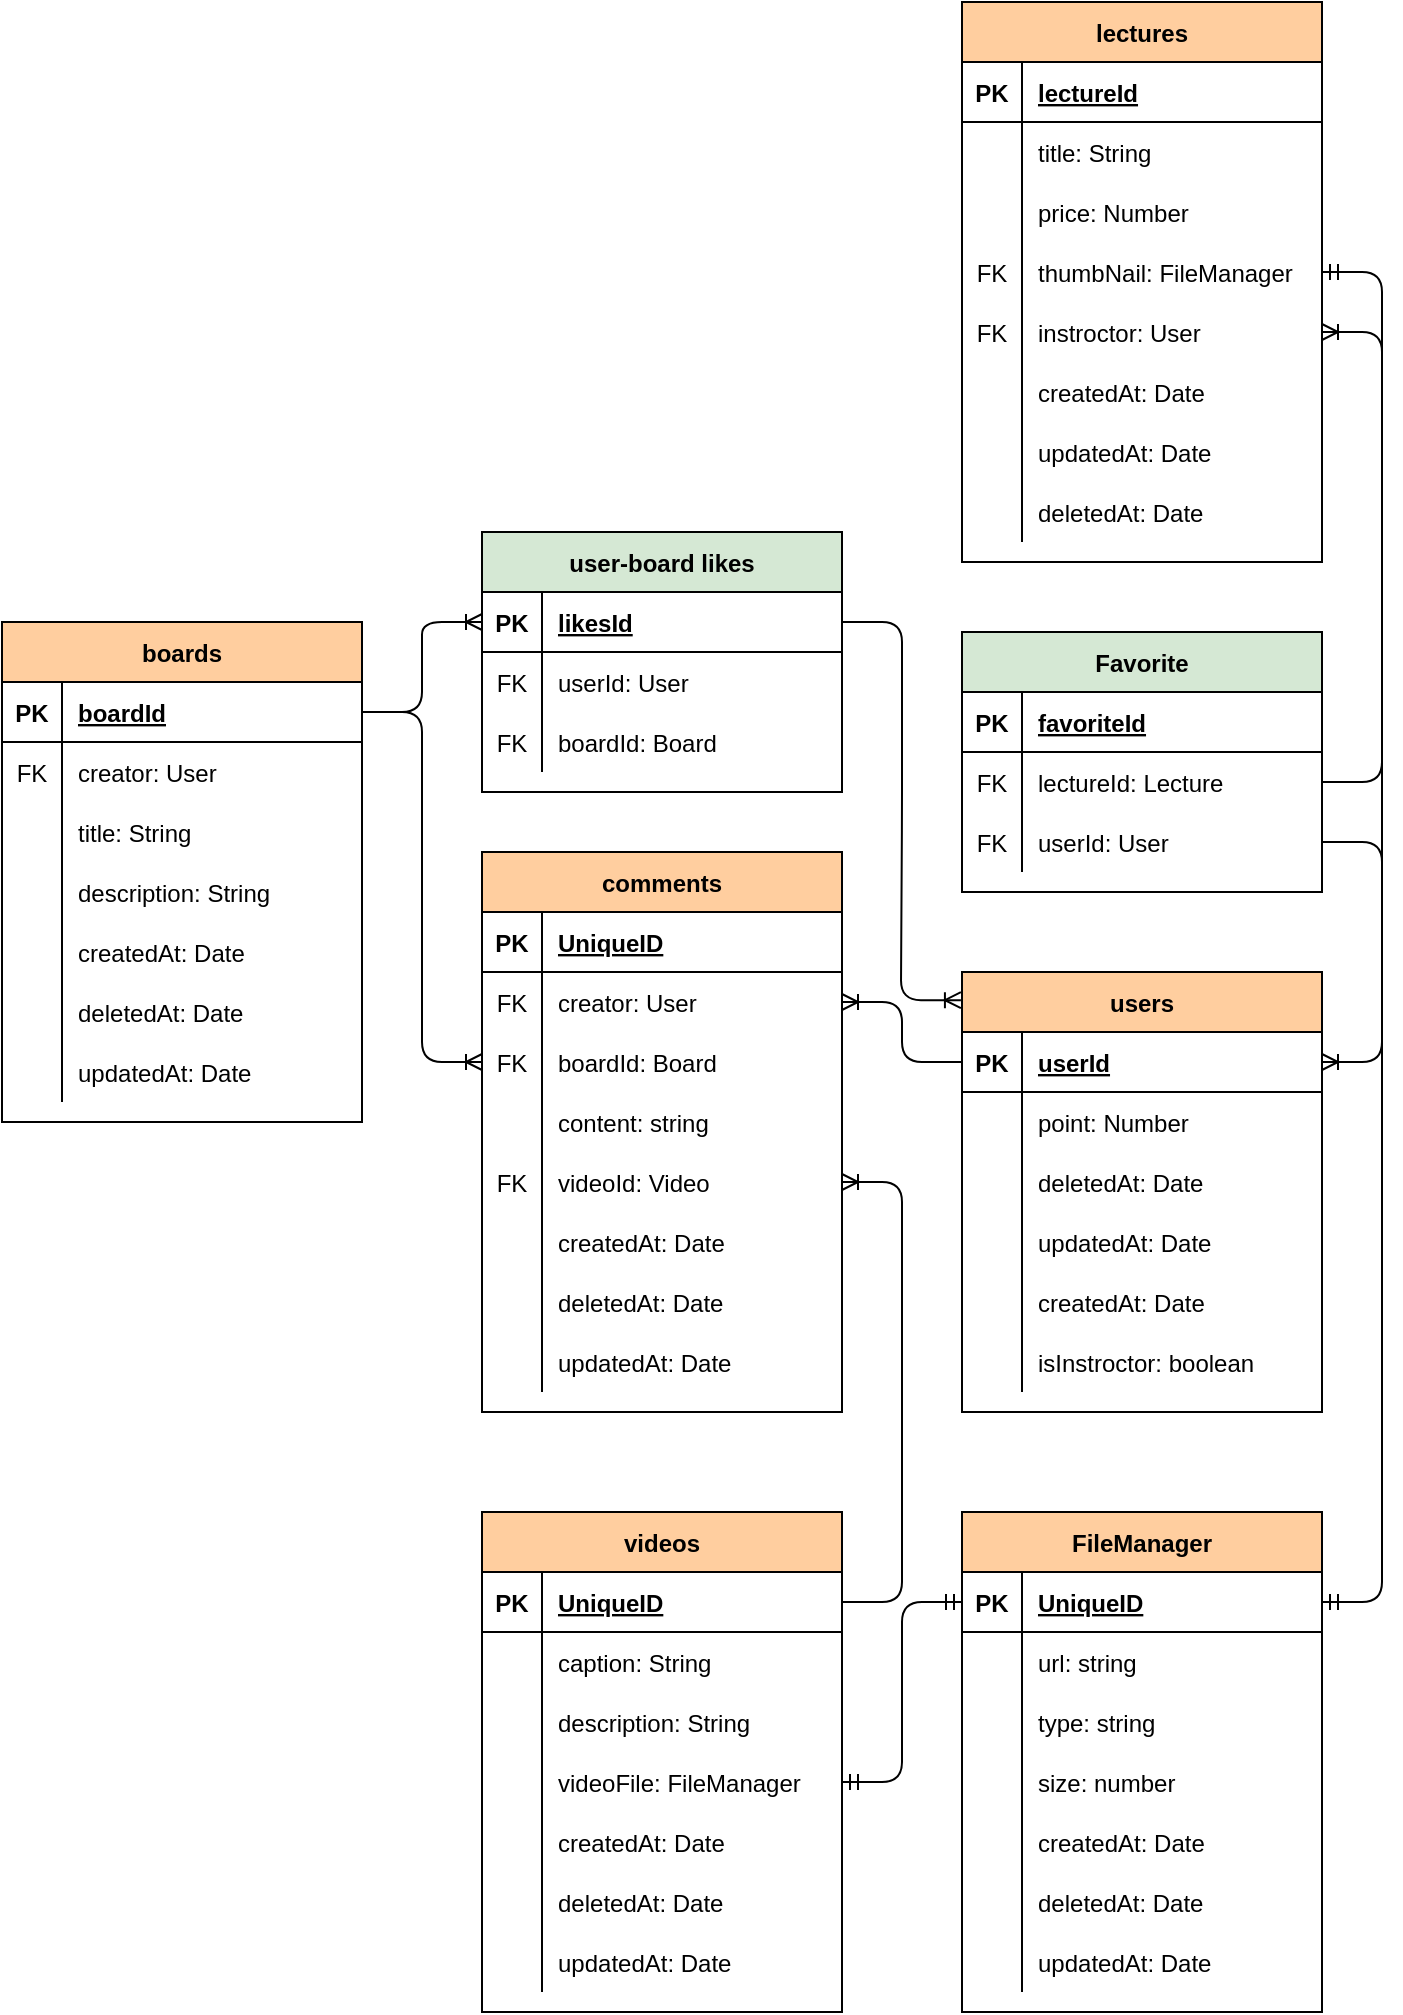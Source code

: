<mxfile version="14.5.1" type="github"><diagram id="Qf9VdV-HAbgw8ntxWkWg" name="Page-1"><mxGraphModel dx="2212" dy="738" grid="1" gridSize="10" guides="1" tooltips="1" connect="1" arrows="1" fold="1" page="1" pageScale="1" pageWidth="827" pageHeight="1169" math="0" shadow="0"><root><mxCell id="0"/><mxCell id="1" parent="0"/><mxCell id="PrFFVnFnyUEzLWiecJie-1" value="lectures" style="shape=table;startSize=30;container=1;collapsible=1;childLayout=tableLayout;fixedRows=1;rowLines=0;fontStyle=1;align=center;resizeLast=1;fillColor=#FFCE9F;" vertex="1" parent="1"><mxGeometry x="420" y="585" width="180" height="280" as="geometry"/></mxCell><mxCell id="PrFFVnFnyUEzLWiecJie-2" value="" style="shape=partialRectangle;collapsible=0;dropTarget=0;pointerEvents=0;fillColor=none;top=0;left=0;bottom=1;right=0;points=[[0,0.5],[1,0.5]];portConstraint=eastwest;" vertex="1" parent="PrFFVnFnyUEzLWiecJie-1"><mxGeometry y="30" width="180" height="30" as="geometry"/></mxCell><mxCell id="PrFFVnFnyUEzLWiecJie-3" value="PK" style="shape=partialRectangle;connectable=0;fillColor=none;top=0;left=0;bottom=0;right=0;fontStyle=1;overflow=hidden;" vertex="1" parent="PrFFVnFnyUEzLWiecJie-2"><mxGeometry width="30" height="30" as="geometry"/></mxCell><mxCell id="PrFFVnFnyUEzLWiecJie-4" value="lectureId" style="shape=partialRectangle;connectable=0;fillColor=none;top=0;left=0;bottom=0;right=0;align=left;spacingLeft=6;fontStyle=5;overflow=hidden;" vertex="1" parent="PrFFVnFnyUEzLWiecJie-2"><mxGeometry x="30" width="150" height="30" as="geometry"/></mxCell><mxCell id="PrFFVnFnyUEzLWiecJie-5" value="" style="shape=partialRectangle;collapsible=0;dropTarget=0;pointerEvents=0;fillColor=none;top=0;left=0;bottom=0;right=0;points=[[0,0.5],[1,0.5]];portConstraint=eastwest;" vertex="1" parent="PrFFVnFnyUEzLWiecJie-1"><mxGeometry y="60" width="180" height="30" as="geometry"/></mxCell><mxCell id="PrFFVnFnyUEzLWiecJie-6" value="" style="shape=partialRectangle;connectable=0;fillColor=none;top=0;left=0;bottom=0;right=0;editable=1;overflow=hidden;" vertex="1" parent="PrFFVnFnyUEzLWiecJie-5"><mxGeometry width="30" height="30" as="geometry"/></mxCell><mxCell id="PrFFVnFnyUEzLWiecJie-7" value="title: String" style="shape=partialRectangle;connectable=0;fillColor=none;top=0;left=0;bottom=0;right=0;align=left;spacingLeft=6;overflow=hidden;" vertex="1" parent="PrFFVnFnyUEzLWiecJie-5"><mxGeometry x="30" width="150" height="30" as="geometry"/></mxCell><mxCell id="PrFFVnFnyUEzLWiecJie-8" value="" style="shape=partialRectangle;collapsible=0;dropTarget=0;pointerEvents=0;fillColor=none;top=0;left=0;bottom=0;right=0;points=[[0,0.5],[1,0.5]];portConstraint=eastwest;" vertex="1" parent="PrFFVnFnyUEzLWiecJie-1"><mxGeometry y="90" width="180" height="30" as="geometry"/></mxCell><mxCell id="PrFFVnFnyUEzLWiecJie-9" value="" style="shape=partialRectangle;connectable=0;fillColor=none;top=0;left=0;bottom=0;right=0;editable=1;overflow=hidden;" vertex="1" parent="PrFFVnFnyUEzLWiecJie-8"><mxGeometry width="30" height="30" as="geometry"/></mxCell><mxCell id="PrFFVnFnyUEzLWiecJie-10" value="price: Number" style="shape=partialRectangle;connectable=0;fillColor=none;top=0;left=0;bottom=0;right=0;align=left;spacingLeft=6;overflow=hidden;" vertex="1" parent="PrFFVnFnyUEzLWiecJie-8"><mxGeometry x="30" width="150" height="30" as="geometry"/></mxCell><mxCell id="PrFFVnFnyUEzLWiecJie-168" value="" style="shape=partialRectangle;collapsible=0;dropTarget=0;pointerEvents=0;fillColor=none;top=0;left=0;bottom=0;right=0;points=[[0,0.5],[1,0.5]];portConstraint=eastwest;" vertex="1" parent="PrFFVnFnyUEzLWiecJie-1"><mxGeometry y="120" width="180" height="30" as="geometry"/></mxCell><mxCell id="PrFFVnFnyUEzLWiecJie-169" value="FK" style="shape=partialRectangle;connectable=0;fillColor=none;top=0;left=0;bottom=0;right=0;editable=1;overflow=hidden;" vertex="1" parent="PrFFVnFnyUEzLWiecJie-168"><mxGeometry width="30" height="30" as="geometry"/></mxCell><mxCell id="PrFFVnFnyUEzLWiecJie-170" value="thumbNail: FileManager" style="shape=partialRectangle;connectable=0;fillColor=none;top=0;left=0;bottom=0;right=0;align=left;spacingLeft=6;overflow=hidden;" vertex="1" parent="PrFFVnFnyUEzLWiecJie-168"><mxGeometry x="30" width="150" height="30" as="geometry"/></mxCell><mxCell id="PrFFVnFnyUEzLWiecJie-11" value="" style="shape=partialRectangle;collapsible=0;dropTarget=0;pointerEvents=0;fillColor=none;top=0;left=0;bottom=0;right=0;points=[[0,0.5],[1,0.5]];portConstraint=eastwest;" vertex="1" parent="PrFFVnFnyUEzLWiecJie-1"><mxGeometry y="150" width="180" height="30" as="geometry"/></mxCell><mxCell id="PrFFVnFnyUEzLWiecJie-12" value="FK" style="shape=partialRectangle;connectable=0;fillColor=none;top=0;left=0;bottom=0;right=0;editable=1;overflow=hidden;" vertex="1" parent="PrFFVnFnyUEzLWiecJie-11"><mxGeometry width="30" height="30" as="geometry"/></mxCell><mxCell id="PrFFVnFnyUEzLWiecJie-13" value="instroctor: User" style="shape=partialRectangle;connectable=0;fillColor=none;top=0;left=0;bottom=0;right=0;align=left;spacingLeft=6;overflow=hidden;" vertex="1" parent="PrFFVnFnyUEzLWiecJie-11"><mxGeometry x="30" width="150" height="30" as="geometry"/></mxCell><mxCell id="PrFFVnFnyUEzLWiecJie-82" value="" style="shape=partialRectangle;collapsible=0;dropTarget=0;pointerEvents=0;fillColor=none;top=0;left=0;bottom=0;right=0;points=[[0,0.5],[1,0.5]];portConstraint=eastwest;" vertex="1" parent="PrFFVnFnyUEzLWiecJie-1"><mxGeometry y="180" width="180" height="30" as="geometry"/></mxCell><mxCell id="PrFFVnFnyUEzLWiecJie-83" value="" style="shape=partialRectangle;connectable=0;fillColor=none;top=0;left=0;bottom=0;right=0;editable=1;overflow=hidden;" vertex="1" parent="PrFFVnFnyUEzLWiecJie-82"><mxGeometry width="30" height="30" as="geometry"/></mxCell><mxCell id="PrFFVnFnyUEzLWiecJie-84" value="createdAt: Date" style="shape=partialRectangle;connectable=0;fillColor=none;top=0;left=0;bottom=0;right=0;align=left;spacingLeft=6;overflow=hidden;" vertex="1" parent="PrFFVnFnyUEzLWiecJie-82"><mxGeometry x="30" width="150" height="30" as="geometry"/></mxCell><mxCell id="PrFFVnFnyUEzLWiecJie-85" value="" style="shape=partialRectangle;collapsible=0;dropTarget=0;pointerEvents=0;fillColor=none;top=0;left=0;bottom=0;right=0;points=[[0,0.5],[1,0.5]];portConstraint=eastwest;" vertex="1" parent="PrFFVnFnyUEzLWiecJie-1"><mxGeometry y="210" width="180" height="30" as="geometry"/></mxCell><mxCell id="PrFFVnFnyUEzLWiecJie-86" value="" style="shape=partialRectangle;connectable=0;fillColor=none;top=0;left=0;bottom=0;right=0;editable=1;overflow=hidden;" vertex="1" parent="PrFFVnFnyUEzLWiecJie-85"><mxGeometry width="30" height="30" as="geometry"/></mxCell><mxCell id="PrFFVnFnyUEzLWiecJie-87" value="updatedAt: Date" style="shape=partialRectangle;connectable=0;fillColor=none;top=0;left=0;bottom=0;right=0;align=left;spacingLeft=6;overflow=hidden;" vertex="1" parent="PrFFVnFnyUEzLWiecJie-85"><mxGeometry x="30" width="150" height="30" as="geometry"/></mxCell><mxCell id="PrFFVnFnyUEzLWiecJie-88" value="" style="shape=partialRectangle;collapsible=0;dropTarget=0;pointerEvents=0;fillColor=none;top=0;left=0;bottom=0;right=0;points=[[0,0.5],[1,0.5]];portConstraint=eastwest;" vertex="1" parent="PrFFVnFnyUEzLWiecJie-1"><mxGeometry y="240" width="180" height="30" as="geometry"/></mxCell><mxCell id="PrFFVnFnyUEzLWiecJie-89" value="" style="shape=partialRectangle;connectable=0;fillColor=none;top=0;left=0;bottom=0;right=0;editable=1;overflow=hidden;" vertex="1" parent="PrFFVnFnyUEzLWiecJie-88"><mxGeometry width="30" height="30" as="geometry"/></mxCell><mxCell id="PrFFVnFnyUEzLWiecJie-90" value="deletedAt: Date" style="shape=partialRectangle;connectable=0;fillColor=none;top=0;left=0;bottom=0;right=0;align=left;spacingLeft=6;overflow=hidden;" vertex="1" parent="PrFFVnFnyUEzLWiecJie-88"><mxGeometry x="30" width="150" height="30" as="geometry"/></mxCell><mxCell id="PrFFVnFnyUEzLWiecJie-14" value="users" style="shape=table;startSize=30;container=1;collapsible=1;childLayout=tableLayout;fixedRows=1;rowLines=0;fontStyle=1;align=center;resizeLast=1;fillColor=#FFCE9F;" vertex="1" parent="1"><mxGeometry x="420" y="1070" width="180" height="220" as="geometry"/></mxCell><mxCell id="PrFFVnFnyUEzLWiecJie-15" value="" style="shape=partialRectangle;collapsible=0;dropTarget=0;pointerEvents=0;fillColor=none;top=0;left=0;bottom=1;right=0;points=[[0,0.5],[1,0.5]];portConstraint=eastwest;" vertex="1" parent="PrFFVnFnyUEzLWiecJie-14"><mxGeometry y="30" width="180" height="30" as="geometry"/></mxCell><mxCell id="PrFFVnFnyUEzLWiecJie-16" value="PK" style="shape=partialRectangle;connectable=0;fillColor=none;top=0;left=0;bottom=0;right=0;fontStyle=1;overflow=hidden;" vertex="1" parent="PrFFVnFnyUEzLWiecJie-15"><mxGeometry width="30" height="30" as="geometry"/></mxCell><mxCell id="PrFFVnFnyUEzLWiecJie-17" value="userId" style="shape=partialRectangle;connectable=0;fillColor=none;top=0;left=0;bottom=0;right=0;align=left;spacingLeft=6;fontStyle=5;overflow=hidden;" vertex="1" parent="PrFFVnFnyUEzLWiecJie-15"><mxGeometry x="30" width="150" height="30" as="geometry"/></mxCell><mxCell id="PrFFVnFnyUEzLWiecJie-21" value="" style="shape=partialRectangle;collapsible=0;dropTarget=0;pointerEvents=0;fillColor=none;top=0;left=0;bottom=0;right=0;points=[[0,0.5],[1,0.5]];portConstraint=eastwest;" vertex="1" parent="PrFFVnFnyUEzLWiecJie-14"><mxGeometry y="60" width="180" height="30" as="geometry"/></mxCell><mxCell id="PrFFVnFnyUEzLWiecJie-22" value="" style="shape=partialRectangle;connectable=0;fillColor=none;top=0;left=0;bottom=0;right=0;editable=1;overflow=hidden;" vertex="1" parent="PrFFVnFnyUEzLWiecJie-21"><mxGeometry width="30" height="30" as="geometry"/></mxCell><mxCell id="PrFFVnFnyUEzLWiecJie-23" value="point: Number" style="shape=partialRectangle;connectable=0;fillColor=none;top=0;left=0;bottom=0;right=0;align=left;spacingLeft=6;overflow=hidden;" vertex="1" parent="PrFFVnFnyUEzLWiecJie-21"><mxGeometry x="30" width="150" height="30" as="geometry"/></mxCell><mxCell id="PrFFVnFnyUEzLWiecJie-24" value="" style="shape=partialRectangle;collapsible=0;dropTarget=0;pointerEvents=0;fillColor=none;top=0;left=0;bottom=0;right=0;points=[[0,0.5],[1,0.5]];portConstraint=eastwest;" vertex="1" parent="PrFFVnFnyUEzLWiecJie-14"><mxGeometry y="90" width="180" height="30" as="geometry"/></mxCell><mxCell id="PrFFVnFnyUEzLWiecJie-25" value="" style="shape=partialRectangle;connectable=0;fillColor=none;top=0;left=0;bottom=0;right=0;editable=1;overflow=hidden;" vertex="1" parent="PrFFVnFnyUEzLWiecJie-24"><mxGeometry width="30" height="30" as="geometry"/></mxCell><mxCell id="PrFFVnFnyUEzLWiecJie-26" value="deletedAt: Date" style="shape=partialRectangle;connectable=0;fillColor=none;top=0;left=0;bottom=0;right=0;align=left;spacingLeft=6;overflow=hidden;" vertex="1" parent="PrFFVnFnyUEzLWiecJie-24"><mxGeometry x="30" width="150" height="30" as="geometry"/></mxCell><mxCell id="PrFFVnFnyUEzLWiecJie-68" value="" style="shape=partialRectangle;collapsible=0;dropTarget=0;pointerEvents=0;fillColor=none;top=0;left=0;bottom=0;right=0;points=[[0,0.5],[1,0.5]];portConstraint=eastwest;" vertex="1" parent="PrFFVnFnyUEzLWiecJie-14"><mxGeometry y="120" width="180" height="30" as="geometry"/></mxCell><mxCell id="PrFFVnFnyUEzLWiecJie-69" value="" style="shape=partialRectangle;connectable=0;fillColor=none;top=0;left=0;bottom=0;right=0;editable=1;overflow=hidden;" vertex="1" parent="PrFFVnFnyUEzLWiecJie-68"><mxGeometry width="30" height="30" as="geometry"/></mxCell><mxCell id="PrFFVnFnyUEzLWiecJie-70" value="updatedAt: Date" style="shape=partialRectangle;connectable=0;fillColor=none;top=0;left=0;bottom=0;right=0;align=left;spacingLeft=6;overflow=hidden;" vertex="1" parent="PrFFVnFnyUEzLWiecJie-68"><mxGeometry x="30" width="150" height="30" as="geometry"/></mxCell><mxCell id="PrFFVnFnyUEzLWiecJie-71" value="" style="shape=partialRectangle;collapsible=0;dropTarget=0;pointerEvents=0;fillColor=none;top=0;left=0;bottom=0;right=0;points=[[0,0.5],[1,0.5]];portConstraint=eastwest;" vertex="1" parent="PrFFVnFnyUEzLWiecJie-14"><mxGeometry y="150" width="180" height="30" as="geometry"/></mxCell><mxCell id="PrFFVnFnyUEzLWiecJie-72" value="" style="shape=partialRectangle;connectable=0;fillColor=none;top=0;left=0;bottom=0;right=0;editable=1;overflow=hidden;" vertex="1" parent="PrFFVnFnyUEzLWiecJie-71"><mxGeometry width="30" height="30" as="geometry"/></mxCell><mxCell id="PrFFVnFnyUEzLWiecJie-73" value="createdAt: Date" style="shape=partialRectangle;connectable=0;fillColor=none;top=0;left=0;bottom=0;right=0;align=left;spacingLeft=6;overflow=hidden;" vertex="1" parent="PrFFVnFnyUEzLWiecJie-71"><mxGeometry x="30" width="150" height="30" as="geometry"/></mxCell><mxCell id="PrFFVnFnyUEzLWiecJie-100" value="" style="shape=partialRectangle;collapsible=0;dropTarget=0;pointerEvents=0;fillColor=none;top=0;left=0;bottom=0;right=0;points=[[0,0.5],[1,0.5]];portConstraint=eastwest;" vertex="1" parent="PrFFVnFnyUEzLWiecJie-14"><mxGeometry y="180" width="180" height="30" as="geometry"/></mxCell><mxCell id="PrFFVnFnyUEzLWiecJie-101" value="" style="shape=partialRectangle;connectable=0;fillColor=none;top=0;left=0;bottom=0;right=0;editable=1;overflow=hidden;" vertex="1" parent="PrFFVnFnyUEzLWiecJie-100"><mxGeometry width="30" height="30" as="geometry"/></mxCell><mxCell id="PrFFVnFnyUEzLWiecJie-102" value="isInstroctor: boolean" style="shape=partialRectangle;connectable=0;fillColor=none;top=0;left=0;bottom=0;right=0;align=left;spacingLeft=6;overflow=hidden;" vertex="1" parent="PrFFVnFnyUEzLWiecJie-100"><mxGeometry x="30" width="150" height="30" as="geometry"/></mxCell><mxCell id="PrFFVnFnyUEzLWiecJie-28" value="comments" style="shape=table;startSize=30;container=1;collapsible=1;childLayout=tableLayout;fixedRows=1;rowLines=0;fontStyle=1;align=center;resizeLast=1;fillColor=#FFCE9F;" vertex="1" parent="1"><mxGeometry x="180" y="1010" width="180" height="280" as="geometry"/></mxCell><mxCell id="PrFFVnFnyUEzLWiecJie-29" value="" style="shape=partialRectangle;collapsible=0;dropTarget=0;pointerEvents=0;fillColor=none;top=0;left=0;bottom=1;right=0;points=[[0,0.5],[1,0.5]];portConstraint=eastwest;" vertex="1" parent="PrFFVnFnyUEzLWiecJie-28"><mxGeometry y="30" width="180" height="30" as="geometry"/></mxCell><mxCell id="PrFFVnFnyUEzLWiecJie-30" value="PK" style="shape=partialRectangle;connectable=0;fillColor=none;top=0;left=0;bottom=0;right=0;fontStyle=1;overflow=hidden;" vertex="1" parent="PrFFVnFnyUEzLWiecJie-29"><mxGeometry width="30" height="30" as="geometry"/></mxCell><mxCell id="PrFFVnFnyUEzLWiecJie-31" value="UniqueID" style="shape=partialRectangle;connectable=0;fillColor=none;top=0;left=0;bottom=0;right=0;align=left;spacingLeft=6;fontStyle=5;overflow=hidden;" vertex="1" parent="PrFFVnFnyUEzLWiecJie-29"><mxGeometry x="30" width="150" height="30" as="geometry"/></mxCell><mxCell id="PrFFVnFnyUEzLWiecJie-32" value="" style="shape=partialRectangle;collapsible=0;dropTarget=0;pointerEvents=0;fillColor=none;top=0;left=0;bottom=0;right=0;points=[[0,0.5],[1,0.5]];portConstraint=eastwest;" vertex="1" parent="PrFFVnFnyUEzLWiecJie-28"><mxGeometry y="60" width="180" height="30" as="geometry"/></mxCell><mxCell id="PrFFVnFnyUEzLWiecJie-33" value="FK" style="shape=partialRectangle;connectable=0;fillColor=none;top=0;left=0;bottom=0;right=0;editable=1;overflow=hidden;" vertex="1" parent="PrFFVnFnyUEzLWiecJie-32"><mxGeometry width="30" height="30" as="geometry"/></mxCell><mxCell id="PrFFVnFnyUEzLWiecJie-34" value="creator: User" style="shape=partialRectangle;connectable=0;fillColor=none;top=0;left=0;bottom=0;right=0;align=left;spacingLeft=6;overflow=hidden;" vertex="1" parent="PrFFVnFnyUEzLWiecJie-32"><mxGeometry x="30" width="150" height="30" as="geometry"/></mxCell><mxCell id="PrFFVnFnyUEzLWiecJie-38" value="" style="shape=partialRectangle;collapsible=0;dropTarget=0;pointerEvents=0;fillColor=none;top=0;left=0;bottom=0;right=0;points=[[0,0.5],[1,0.5]];portConstraint=eastwest;" vertex="1" parent="PrFFVnFnyUEzLWiecJie-28"><mxGeometry y="90" width="180" height="30" as="geometry"/></mxCell><mxCell id="PrFFVnFnyUEzLWiecJie-39" value="FK" style="shape=partialRectangle;connectable=0;fillColor=none;top=0;left=0;bottom=0;right=0;editable=1;overflow=hidden;" vertex="1" parent="PrFFVnFnyUEzLWiecJie-38"><mxGeometry width="30" height="30" as="geometry"/></mxCell><mxCell id="PrFFVnFnyUEzLWiecJie-40" value="boardId: Board" style="shape=partialRectangle;connectable=0;fillColor=none;top=0;left=0;bottom=0;right=0;align=left;spacingLeft=6;overflow=hidden;" vertex="1" parent="PrFFVnFnyUEzLWiecJie-38"><mxGeometry x="30" width="150" height="30" as="geometry"/></mxCell><mxCell id="PrFFVnFnyUEzLWiecJie-165" value="" style="shape=partialRectangle;collapsible=0;dropTarget=0;pointerEvents=0;fillColor=none;top=0;left=0;bottom=0;right=0;points=[[0,0.5],[1,0.5]];portConstraint=eastwest;" vertex="1" parent="PrFFVnFnyUEzLWiecJie-28"><mxGeometry y="120" width="180" height="30" as="geometry"/></mxCell><mxCell id="PrFFVnFnyUEzLWiecJie-166" value="" style="shape=partialRectangle;connectable=0;fillColor=none;top=0;left=0;bottom=0;right=0;editable=1;overflow=hidden;" vertex="1" parent="PrFFVnFnyUEzLWiecJie-165"><mxGeometry width="30" height="30" as="geometry"/></mxCell><mxCell id="PrFFVnFnyUEzLWiecJie-167" value="content: string" style="shape=partialRectangle;connectable=0;fillColor=none;top=0;left=0;bottom=0;right=0;align=left;spacingLeft=6;overflow=hidden;" vertex="1" parent="PrFFVnFnyUEzLWiecJie-165"><mxGeometry x="30" width="150" height="30" as="geometry"/></mxCell><mxCell id="PrFFVnFnyUEzLWiecJie-35" value="" style="shape=partialRectangle;collapsible=0;dropTarget=0;pointerEvents=0;fillColor=none;top=0;left=0;bottom=0;right=0;points=[[0,0.5],[1,0.5]];portConstraint=eastwest;" vertex="1" parent="PrFFVnFnyUEzLWiecJie-28"><mxGeometry y="150" width="180" height="30" as="geometry"/></mxCell><mxCell id="PrFFVnFnyUEzLWiecJie-36" value="FK" style="shape=partialRectangle;connectable=0;fillColor=none;top=0;left=0;bottom=0;right=0;editable=1;overflow=hidden;" vertex="1" parent="PrFFVnFnyUEzLWiecJie-35"><mxGeometry width="30" height="30" as="geometry"/></mxCell><mxCell id="PrFFVnFnyUEzLWiecJie-37" value="videoId: Video" style="shape=partialRectangle;connectable=0;fillColor=none;top=0;left=0;bottom=0;right=0;align=left;spacingLeft=6;overflow=hidden;" vertex="1" parent="PrFFVnFnyUEzLWiecJie-35"><mxGeometry x="30" width="150" height="30" as="geometry"/></mxCell><mxCell id="PrFFVnFnyUEzLWiecJie-103" value="" style="shape=partialRectangle;collapsible=0;dropTarget=0;pointerEvents=0;fillColor=none;top=0;left=0;bottom=0;right=0;points=[[0,0.5],[1,0.5]];portConstraint=eastwest;" vertex="1" parent="PrFFVnFnyUEzLWiecJie-28"><mxGeometry y="180" width="180" height="30" as="geometry"/></mxCell><mxCell id="PrFFVnFnyUEzLWiecJie-104" value="" style="shape=partialRectangle;connectable=0;fillColor=none;top=0;left=0;bottom=0;right=0;editable=1;overflow=hidden;" vertex="1" parent="PrFFVnFnyUEzLWiecJie-103"><mxGeometry width="30" height="30" as="geometry"/></mxCell><mxCell id="PrFFVnFnyUEzLWiecJie-105" value="createdAt: Date" style="shape=partialRectangle;connectable=0;fillColor=none;top=0;left=0;bottom=0;right=0;align=left;spacingLeft=6;overflow=hidden;" vertex="1" parent="PrFFVnFnyUEzLWiecJie-103"><mxGeometry x="30" width="150" height="30" as="geometry"/></mxCell><mxCell id="PrFFVnFnyUEzLWiecJie-106" value="" style="shape=partialRectangle;collapsible=0;dropTarget=0;pointerEvents=0;fillColor=none;top=0;left=0;bottom=0;right=0;points=[[0,0.5],[1,0.5]];portConstraint=eastwest;" vertex="1" parent="PrFFVnFnyUEzLWiecJie-28"><mxGeometry y="210" width="180" height="30" as="geometry"/></mxCell><mxCell id="PrFFVnFnyUEzLWiecJie-107" value="" style="shape=partialRectangle;connectable=0;fillColor=none;top=0;left=0;bottom=0;right=0;editable=1;overflow=hidden;" vertex="1" parent="PrFFVnFnyUEzLWiecJie-106"><mxGeometry width="30" height="30" as="geometry"/></mxCell><mxCell id="PrFFVnFnyUEzLWiecJie-108" value="deletedAt: Date" style="shape=partialRectangle;connectable=0;fillColor=none;top=0;left=0;bottom=0;right=0;align=left;spacingLeft=6;overflow=hidden;" vertex="1" parent="PrFFVnFnyUEzLWiecJie-106"><mxGeometry x="30" width="150" height="30" as="geometry"/></mxCell><mxCell id="PrFFVnFnyUEzLWiecJie-109" value="" style="shape=partialRectangle;collapsible=0;dropTarget=0;pointerEvents=0;fillColor=none;top=0;left=0;bottom=0;right=0;points=[[0,0.5],[1,0.5]];portConstraint=eastwest;" vertex="1" parent="PrFFVnFnyUEzLWiecJie-28"><mxGeometry y="240" width="180" height="30" as="geometry"/></mxCell><mxCell id="PrFFVnFnyUEzLWiecJie-110" value="" style="shape=partialRectangle;connectable=0;fillColor=none;top=0;left=0;bottom=0;right=0;editable=1;overflow=hidden;" vertex="1" parent="PrFFVnFnyUEzLWiecJie-109"><mxGeometry width="30" height="30" as="geometry"/></mxCell><mxCell id="PrFFVnFnyUEzLWiecJie-111" value="updatedAt: Date" style="shape=partialRectangle;connectable=0;fillColor=none;top=0;left=0;bottom=0;right=0;align=left;spacingLeft=6;overflow=hidden;" vertex="1" parent="PrFFVnFnyUEzLWiecJie-109"><mxGeometry x="30" width="150" height="30" as="geometry"/></mxCell><mxCell id="PrFFVnFnyUEzLWiecJie-41" value="boards" style="shape=table;startSize=30;container=1;collapsible=1;childLayout=tableLayout;fixedRows=1;rowLines=0;fontStyle=1;align=center;resizeLast=1;fillColor=#FFCE9F;" vertex="1" parent="1"><mxGeometry x="-60" y="895" width="180" height="250" as="geometry"/></mxCell><mxCell id="PrFFVnFnyUEzLWiecJie-42" value="" style="shape=partialRectangle;collapsible=0;dropTarget=0;pointerEvents=0;fillColor=none;top=0;left=0;bottom=1;right=0;points=[[0,0.5],[1,0.5]];portConstraint=eastwest;" vertex="1" parent="PrFFVnFnyUEzLWiecJie-41"><mxGeometry y="30" width="180" height="30" as="geometry"/></mxCell><mxCell id="PrFFVnFnyUEzLWiecJie-43" value="PK" style="shape=partialRectangle;connectable=0;fillColor=none;top=0;left=0;bottom=0;right=0;fontStyle=1;overflow=hidden;" vertex="1" parent="PrFFVnFnyUEzLWiecJie-42"><mxGeometry width="30" height="30" as="geometry"/></mxCell><mxCell id="PrFFVnFnyUEzLWiecJie-44" value="boardId" style="shape=partialRectangle;connectable=0;fillColor=none;top=0;left=0;bottom=0;right=0;align=left;spacingLeft=6;fontStyle=5;overflow=hidden;" vertex="1" parent="PrFFVnFnyUEzLWiecJie-42"><mxGeometry x="30" width="150" height="30" as="geometry"/></mxCell><mxCell id="PrFFVnFnyUEzLWiecJie-45" value="" style="shape=partialRectangle;collapsible=0;dropTarget=0;pointerEvents=0;fillColor=none;top=0;left=0;bottom=0;right=0;points=[[0,0.5],[1,0.5]];portConstraint=eastwest;" vertex="1" parent="PrFFVnFnyUEzLWiecJie-41"><mxGeometry y="60" width="180" height="30" as="geometry"/></mxCell><mxCell id="PrFFVnFnyUEzLWiecJie-46" value="FK" style="shape=partialRectangle;connectable=0;fillColor=none;top=0;left=0;bottom=0;right=0;editable=1;overflow=hidden;" vertex="1" parent="PrFFVnFnyUEzLWiecJie-45"><mxGeometry width="30" height="30" as="geometry"/></mxCell><mxCell id="PrFFVnFnyUEzLWiecJie-47" value="creator: User" style="shape=partialRectangle;connectable=0;fillColor=none;top=0;left=0;bottom=0;right=0;align=left;spacingLeft=6;overflow=hidden;" vertex="1" parent="PrFFVnFnyUEzLWiecJie-45"><mxGeometry x="30" width="150" height="30" as="geometry"/></mxCell><mxCell id="PrFFVnFnyUEzLWiecJie-48" value="" style="shape=partialRectangle;collapsible=0;dropTarget=0;pointerEvents=0;fillColor=none;top=0;left=0;bottom=0;right=0;points=[[0,0.5],[1,0.5]];portConstraint=eastwest;" vertex="1" parent="PrFFVnFnyUEzLWiecJie-41"><mxGeometry y="90" width="180" height="30" as="geometry"/></mxCell><mxCell id="PrFFVnFnyUEzLWiecJie-49" value="" style="shape=partialRectangle;connectable=0;fillColor=none;top=0;left=0;bottom=0;right=0;editable=1;overflow=hidden;" vertex="1" parent="PrFFVnFnyUEzLWiecJie-48"><mxGeometry width="30" height="30" as="geometry"/></mxCell><mxCell id="PrFFVnFnyUEzLWiecJie-50" value="title: String " style="shape=partialRectangle;connectable=0;fillColor=none;top=0;left=0;bottom=0;right=0;align=left;spacingLeft=6;overflow=hidden;" vertex="1" parent="PrFFVnFnyUEzLWiecJie-48"><mxGeometry x="30" width="150" height="30" as="geometry"/></mxCell><mxCell id="PrFFVnFnyUEzLWiecJie-118" value="" style="shape=partialRectangle;collapsible=0;dropTarget=0;pointerEvents=0;fillColor=none;top=0;left=0;bottom=0;right=0;points=[[0,0.5],[1,0.5]];portConstraint=eastwest;" vertex="1" parent="PrFFVnFnyUEzLWiecJie-41"><mxGeometry y="120" width="180" height="30" as="geometry"/></mxCell><mxCell id="PrFFVnFnyUEzLWiecJie-119" value="" style="shape=partialRectangle;connectable=0;fillColor=none;top=0;left=0;bottom=0;right=0;editable=1;overflow=hidden;" vertex="1" parent="PrFFVnFnyUEzLWiecJie-118"><mxGeometry width="30" height="30" as="geometry"/></mxCell><mxCell id="PrFFVnFnyUEzLWiecJie-120" value="description: String" style="shape=partialRectangle;connectable=0;fillColor=none;top=0;left=0;bottom=0;right=0;align=left;spacingLeft=6;overflow=hidden;" vertex="1" parent="PrFFVnFnyUEzLWiecJie-118"><mxGeometry x="30" width="150" height="30" as="geometry"/></mxCell><mxCell id="PrFFVnFnyUEzLWiecJie-115" value="" style="shape=partialRectangle;collapsible=0;dropTarget=0;pointerEvents=0;fillColor=none;top=0;left=0;bottom=0;right=0;points=[[0,0.5],[1,0.5]];portConstraint=eastwest;" vertex="1" parent="PrFFVnFnyUEzLWiecJie-41"><mxGeometry y="150" width="180" height="30" as="geometry"/></mxCell><mxCell id="PrFFVnFnyUEzLWiecJie-116" value="" style="shape=partialRectangle;connectable=0;fillColor=none;top=0;left=0;bottom=0;right=0;editable=1;overflow=hidden;" vertex="1" parent="PrFFVnFnyUEzLWiecJie-115"><mxGeometry width="30" height="30" as="geometry"/></mxCell><mxCell id="PrFFVnFnyUEzLWiecJie-117" value="createdAt: Date" style="shape=partialRectangle;connectable=0;fillColor=none;top=0;left=0;bottom=0;right=0;align=left;spacingLeft=6;overflow=hidden;" vertex="1" parent="PrFFVnFnyUEzLWiecJie-115"><mxGeometry x="30" width="150" height="30" as="geometry"/></mxCell><mxCell id="PrFFVnFnyUEzLWiecJie-51" value="" style="shape=partialRectangle;collapsible=0;dropTarget=0;pointerEvents=0;fillColor=none;top=0;left=0;bottom=0;right=0;points=[[0,0.5],[1,0.5]];portConstraint=eastwest;" vertex="1" parent="PrFFVnFnyUEzLWiecJie-41"><mxGeometry y="180" width="180" height="30" as="geometry"/></mxCell><mxCell id="PrFFVnFnyUEzLWiecJie-52" value="" style="shape=partialRectangle;connectable=0;fillColor=none;top=0;left=0;bottom=0;right=0;editable=1;overflow=hidden;" vertex="1" parent="PrFFVnFnyUEzLWiecJie-51"><mxGeometry width="30" height="30" as="geometry"/></mxCell><mxCell id="PrFFVnFnyUEzLWiecJie-53" value="deletedAt: Date" style="shape=partialRectangle;connectable=0;fillColor=none;top=0;left=0;bottom=0;right=0;align=left;spacingLeft=6;overflow=hidden;" vertex="1" parent="PrFFVnFnyUEzLWiecJie-51"><mxGeometry x="30" width="150" height="30" as="geometry"/></mxCell><mxCell id="PrFFVnFnyUEzLWiecJie-194" value="" style="shape=partialRectangle;collapsible=0;dropTarget=0;pointerEvents=0;fillColor=none;top=0;left=0;bottom=0;right=0;points=[[0,0.5],[1,0.5]];portConstraint=eastwest;" vertex="1" parent="PrFFVnFnyUEzLWiecJie-41"><mxGeometry y="210" width="180" height="30" as="geometry"/></mxCell><mxCell id="PrFFVnFnyUEzLWiecJie-195" value="" style="shape=partialRectangle;connectable=0;fillColor=none;top=0;left=0;bottom=0;right=0;editable=1;overflow=hidden;" vertex="1" parent="PrFFVnFnyUEzLWiecJie-194"><mxGeometry width="30" height="30" as="geometry"/></mxCell><mxCell id="PrFFVnFnyUEzLWiecJie-196" value="updatedAt: Date" style="shape=partialRectangle;connectable=0;fillColor=none;top=0;left=0;bottom=0;right=0;align=left;spacingLeft=6;overflow=hidden;" vertex="1" parent="PrFFVnFnyUEzLWiecJie-194"><mxGeometry x="30" width="150" height="30" as="geometry"/></mxCell><mxCell id="PrFFVnFnyUEzLWiecJie-54" value="FileManager" style="shape=table;startSize=30;container=1;collapsible=1;childLayout=tableLayout;fixedRows=1;rowLines=0;fontStyle=1;align=center;resizeLast=1;fillColor=#FFCE9F;" vertex="1" parent="1"><mxGeometry x="420" y="1340" width="180" height="250" as="geometry"/></mxCell><mxCell id="PrFFVnFnyUEzLWiecJie-55" value="" style="shape=partialRectangle;collapsible=0;dropTarget=0;pointerEvents=0;fillColor=none;top=0;left=0;bottom=1;right=0;points=[[0,0.5],[1,0.5]];portConstraint=eastwest;" vertex="1" parent="PrFFVnFnyUEzLWiecJie-54"><mxGeometry y="30" width="180" height="30" as="geometry"/></mxCell><mxCell id="PrFFVnFnyUEzLWiecJie-56" value="PK" style="shape=partialRectangle;connectable=0;fillColor=none;top=0;left=0;bottom=0;right=0;fontStyle=1;overflow=hidden;" vertex="1" parent="PrFFVnFnyUEzLWiecJie-55"><mxGeometry width="30" height="30" as="geometry"/></mxCell><mxCell id="PrFFVnFnyUEzLWiecJie-57" value="UniqueID" style="shape=partialRectangle;connectable=0;fillColor=none;top=0;left=0;bottom=0;right=0;align=left;spacingLeft=6;fontStyle=5;overflow=hidden;" vertex="1" parent="PrFFVnFnyUEzLWiecJie-55"><mxGeometry x="30" width="150" height="30" as="geometry"/></mxCell><mxCell id="PrFFVnFnyUEzLWiecJie-58" value="" style="shape=partialRectangle;collapsible=0;dropTarget=0;pointerEvents=0;fillColor=none;top=0;left=0;bottom=0;right=0;points=[[0,0.5],[1,0.5]];portConstraint=eastwest;" vertex="1" parent="PrFFVnFnyUEzLWiecJie-54"><mxGeometry y="60" width="180" height="30" as="geometry"/></mxCell><mxCell id="PrFFVnFnyUEzLWiecJie-59" value="" style="shape=partialRectangle;connectable=0;fillColor=none;top=0;left=0;bottom=0;right=0;editable=1;overflow=hidden;" vertex="1" parent="PrFFVnFnyUEzLWiecJie-58"><mxGeometry width="30" height="30" as="geometry"/></mxCell><mxCell id="PrFFVnFnyUEzLWiecJie-60" value="url: string" style="shape=partialRectangle;connectable=0;fillColor=none;top=0;left=0;bottom=0;right=0;align=left;spacingLeft=6;overflow=hidden;" vertex="1" parent="PrFFVnFnyUEzLWiecJie-58"><mxGeometry x="30" width="150" height="30" as="geometry"/></mxCell><mxCell id="PrFFVnFnyUEzLWiecJie-61" value="" style="shape=partialRectangle;collapsible=0;dropTarget=0;pointerEvents=0;fillColor=none;top=0;left=0;bottom=0;right=0;points=[[0,0.5],[1,0.5]];portConstraint=eastwest;" vertex="1" parent="PrFFVnFnyUEzLWiecJie-54"><mxGeometry y="90" width="180" height="30" as="geometry"/></mxCell><mxCell id="PrFFVnFnyUEzLWiecJie-62" value="" style="shape=partialRectangle;connectable=0;fillColor=none;top=0;left=0;bottom=0;right=0;editable=1;overflow=hidden;" vertex="1" parent="PrFFVnFnyUEzLWiecJie-61"><mxGeometry width="30" height="30" as="geometry"/></mxCell><mxCell id="PrFFVnFnyUEzLWiecJie-63" value="type: string" style="shape=partialRectangle;connectable=0;fillColor=none;top=0;left=0;bottom=0;right=0;align=left;spacingLeft=6;overflow=hidden;" vertex="1" parent="PrFFVnFnyUEzLWiecJie-61"><mxGeometry x="30" width="150" height="30" as="geometry"/></mxCell><mxCell id="PrFFVnFnyUEzLWiecJie-91" value="" style="shape=partialRectangle;collapsible=0;dropTarget=0;pointerEvents=0;fillColor=none;top=0;left=0;bottom=0;right=0;points=[[0,0.5],[1,0.5]];portConstraint=eastwest;" vertex="1" parent="PrFFVnFnyUEzLWiecJie-54"><mxGeometry y="120" width="180" height="30" as="geometry"/></mxCell><mxCell id="PrFFVnFnyUEzLWiecJie-92" value="" style="shape=partialRectangle;connectable=0;fillColor=none;top=0;left=0;bottom=0;right=0;editable=1;overflow=hidden;" vertex="1" parent="PrFFVnFnyUEzLWiecJie-91"><mxGeometry width="30" height="30" as="geometry"/></mxCell><mxCell id="PrFFVnFnyUEzLWiecJie-93" value="size: number" style="shape=partialRectangle;connectable=0;fillColor=none;top=0;left=0;bottom=0;right=0;align=left;spacingLeft=6;overflow=hidden;" vertex="1" parent="PrFFVnFnyUEzLWiecJie-91"><mxGeometry x="30" width="150" height="30" as="geometry"/></mxCell><mxCell id="PrFFVnFnyUEzLWiecJie-94" value="" style="shape=partialRectangle;collapsible=0;dropTarget=0;pointerEvents=0;fillColor=none;top=0;left=0;bottom=0;right=0;points=[[0,0.5],[1,0.5]];portConstraint=eastwest;" vertex="1" parent="PrFFVnFnyUEzLWiecJie-54"><mxGeometry y="150" width="180" height="30" as="geometry"/></mxCell><mxCell id="PrFFVnFnyUEzLWiecJie-95" value="" style="shape=partialRectangle;connectable=0;fillColor=none;top=0;left=0;bottom=0;right=0;editable=1;overflow=hidden;" vertex="1" parent="PrFFVnFnyUEzLWiecJie-94"><mxGeometry width="30" height="30" as="geometry"/></mxCell><mxCell id="PrFFVnFnyUEzLWiecJie-96" value="createdAt: Date" style="shape=partialRectangle;connectable=0;fillColor=none;top=0;left=0;bottom=0;right=0;align=left;spacingLeft=6;overflow=hidden;" vertex="1" parent="PrFFVnFnyUEzLWiecJie-94"><mxGeometry x="30" width="150" height="30" as="geometry"/></mxCell><mxCell id="PrFFVnFnyUEzLWiecJie-97" value="" style="shape=partialRectangle;collapsible=0;dropTarget=0;pointerEvents=0;fillColor=none;top=0;left=0;bottom=0;right=0;points=[[0,0.5],[1,0.5]];portConstraint=eastwest;" vertex="1" parent="PrFFVnFnyUEzLWiecJie-54"><mxGeometry y="180" width="180" height="30" as="geometry"/></mxCell><mxCell id="PrFFVnFnyUEzLWiecJie-98" value="" style="shape=partialRectangle;connectable=0;fillColor=none;top=0;left=0;bottom=0;right=0;editable=1;overflow=hidden;" vertex="1" parent="PrFFVnFnyUEzLWiecJie-97"><mxGeometry width="30" height="30" as="geometry"/></mxCell><mxCell id="PrFFVnFnyUEzLWiecJie-99" value="deletedAt: Date" style="shape=partialRectangle;connectable=0;fillColor=none;top=0;left=0;bottom=0;right=0;align=left;spacingLeft=6;overflow=hidden;" vertex="1" parent="PrFFVnFnyUEzLWiecJie-97"><mxGeometry x="30" width="150" height="30" as="geometry"/></mxCell><mxCell id="PrFFVnFnyUEzLWiecJie-64" value="" style="shape=partialRectangle;collapsible=0;dropTarget=0;pointerEvents=0;fillColor=none;top=0;left=0;bottom=0;right=0;points=[[0,0.5],[1,0.5]];portConstraint=eastwest;" vertex="1" parent="PrFFVnFnyUEzLWiecJie-54"><mxGeometry y="210" width="180" height="30" as="geometry"/></mxCell><mxCell id="PrFFVnFnyUEzLWiecJie-65" value="" style="shape=partialRectangle;connectable=0;fillColor=none;top=0;left=0;bottom=0;right=0;editable=1;overflow=hidden;" vertex="1" parent="PrFFVnFnyUEzLWiecJie-64"><mxGeometry width="30" height="30" as="geometry"/></mxCell><mxCell id="PrFFVnFnyUEzLWiecJie-66" value="updatedAt: Date" style="shape=partialRectangle;connectable=0;fillColor=none;top=0;left=0;bottom=0;right=0;align=left;spacingLeft=6;overflow=hidden;" vertex="1" parent="PrFFVnFnyUEzLWiecJie-64"><mxGeometry x="30" width="150" height="30" as="geometry"/></mxCell><mxCell id="PrFFVnFnyUEzLWiecJie-124" value="videos" style="shape=table;startSize=30;container=1;collapsible=1;childLayout=tableLayout;fixedRows=1;rowLines=0;fontStyle=1;align=center;resizeLast=1;fillColor=#FFCE9F;" vertex="1" parent="1"><mxGeometry x="180" y="1340" width="180" height="250" as="geometry"/></mxCell><mxCell id="PrFFVnFnyUEzLWiecJie-125" value="" style="shape=partialRectangle;collapsible=0;dropTarget=0;pointerEvents=0;fillColor=none;top=0;left=0;bottom=1;right=0;points=[[0,0.5],[1,0.5]];portConstraint=eastwest;" vertex="1" parent="PrFFVnFnyUEzLWiecJie-124"><mxGeometry y="30" width="180" height="30" as="geometry"/></mxCell><mxCell id="PrFFVnFnyUEzLWiecJie-126" value="PK" style="shape=partialRectangle;connectable=0;fillColor=none;top=0;left=0;bottom=0;right=0;fontStyle=1;overflow=hidden;" vertex="1" parent="PrFFVnFnyUEzLWiecJie-125"><mxGeometry width="30" height="30" as="geometry"/></mxCell><mxCell id="PrFFVnFnyUEzLWiecJie-127" value="UniqueID" style="shape=partialRectangle;connectable=0;fillColor=none;top=0;left=0;bottom=0;right=0;align=left;spacingLeft=6;fontStyle=5;overflow=hidden;" vertex="1" parent="PrFFVnFnyUEzLWiecJie-125"><mxGeometry x="30" width="150" height="30" as="geometry"/></mxCell><mxCell id="PrFFVnFnyUEzLWiecJie-128" value="" style="shape=partialRectangle;collapsible=0;dropTarget=0;pointerEvents=0;fillColor=none;top=0;left=0;bottom=0;right=0;points=[[0,0.5],[1,0.5]];portConstraint=eastwest;" vertex="1" parent="PrFFVnFnyUEzLWiecJie-124"><mxGeometry y="60" width="180" height="30" as="geometry"/></mxCell><mxCell id="PrFFVnFnyUEzLWiecJie-129" value="" style="shape=partialRectangle;connectable=0;fillColor=none;top=0;left=0;bottom=0;right=0;editable=1;overflow=hidden;" vertex="1" parent="PrFFVnFnyUEzLWiecJie-128"><mxGeometry width="30" height="30" as="geometry"/></mxCell><mxCell id="PrFFVnFnyUEzLWiecJie-130" value="caption: String" style="shape=partialRectangle;connectable=0;fillColor=none;top=0;left=0;bottom=0;right=0;align=left;spacingLeft=6;overflow=hidden;" vertex="1" parent="PrFFVnFnyUEzLWiecJie-128"><mxGeometry x="30" width="150" height="30" as="geometry"/></mxCell><mxCell id="PrFFVnFnyUEzLWiecJie-131" value="" style="shape=partialRectangle;collapsible=0;dropTarget=0;pointerEvents=0;fillColor=none;top=0;left=0;bottom=0;right=0;points=[[0,0.5],[1,0.5]];portConstraint=eastwest;" vertex="1" parent="PrFFVnFnyUEzLWiecJie-124"><mxGeometry y="90" width="180" height="30" as="geometry"/></mxCell><mxCell id="PrFFVnFnyUEzLWiecJie-132" value="" style="shape=partialRectangle;connectable=0;fillColor=none;top=0;left=0;bottom=0;right=0;editable=1;overflow=hidden;" vertex="1" parent="PrFFVnFnyUEzLWiecJie-131"><mxGeometry width="30" height="30" as="geometry"/></mxCell><mxCell id="PrFFVnFnyUEzLWiecJie-133" value="description: String" style="shape=partialRectangle;connectable=0;fillColor=none;top=0;left=0;bottom=0;right=0;align=left;spacingLeft=6;overflow=hidden;" vertex="1" parent="PrFFVnFnyUEzLWiecJie-131"><mxGeometry x="30" width="150" height="30" as="geometry"/></mxCell><mxCell id="PrFFVnFnyUEzLWiecJie-143" value="" style="shape=partialRectangle;collapsible=0;dropTarget=0;pointerEvents=0;fillColor=none;top=0;left=0;bottom=0;right=0;points=[[0,0.5],[1,0.5]];portConstraint=eastwest;" vertex="1" parent="PrFFVnFnyUEzLWiecJie-124"><mxGeometry y="120" width="180" height="30" as="geometry"/></mxCell><mxCell id="PrFFVnFnyUEzLWiecJie-144" value="" style="shape=partialRectangle;connectable=0;fillColor=none;top=0;left=0;bottom=0;right=0;editable=1;overflow=hidden;" vertex="1" parent="PrFFVnFnyUEzLWiecJie-143"><mxGeometry width="30" height="30" as="geometry"/></mxCell><mxCell id="PrFFVnFnyUEzLWiecJie-145" value="videoFile: FileManager" style="shape=partialRectangle;connectable=0;fillColor=none;top=0;left=0;bottom=0;right=0;align=left;spacingLeft=6;overflow=hidden;" vertex="1" parent="PrFFVnFnyUEzLWiecJie-143"><mxGeometry x="30" width="150" height="30" as="geometry"/></mxCell><mxCell id="PrFFVnFnyUEzLWiecJie-140" value="" style="shape=partialRectangle;collapsible=0;dropTarget=0;pointerEvents=0;fillColor=none;top=0;left=0;bottom=0;right=0;points=[[0,0.5],[1,0.5]];portConstraint=eastwest;" vertex="1" parent="PrFFVnFnyUEzLWiecJie-124"><mxGeometry y="150" width="180" height="30" as="geometry"/></mxCell><mxCell id="PrFFVnFnyUEzLWiecJie-141" value="" style="shape=partialRectangle;connectable=0;fillColor=none;top=0;left=0;bottom=0;right=0;editable=1;overflow=hidden;" vertex="1" parent="PrFFVnFnyUEzLWiecJie-140"><mxGeometry width="30" height="30" as="geometry"/></mxCell><mxCell id="PrFFVnFnyUEzLWiecJie-142" value="createdAt: Date" style="shape=partialRectangle;connectable=0;fillColor=none;top=0;left=0;bottom=0;right=0;align=left;spacingLeft=6;overflow=hidden;" vertex="1" parent="PrFFVnFnyUEzLWiecJie-140"><mxGeometry x="30" width="150" height="30" as="geometry"/></mxCell><mxCell id="PrFFVnFnyUEzLWiecJie-137" value="" style="shape=partialRectangle;collapsible=0;dropTarget=0;pointerEvents=0;fillColor=none;top=0;left=0;bottom=0;right=0;points=[[0,0.5],[1,0.5]];portConstraint=eastwest;" vertex="1" parent="PrFFVnFnyUEzLWiecJie-124"><mxGeometry y="180" width="180" height="30" as="geometry"/></mxCell><mxCell id="PrFFVnFnyUEzLWiecJie-138" value="" style="shape=partialRectangle;connectable=0;fillColor=none;top=0;left=0;bottom=0;right=0;editable=1;overflow=hidden;" vertex="1" parent="PrFFVnFnyUEzLWiecJie-137"><mxGeometry width="30" height="30" as="geometry"/></mxCell><mxCell id="PrFFVnFnyUEzLWiecJie-139" value="deletedAt: Date" style="shape=partialRectangle;connectable=0;fillColor=none;top=0;left=0;bottom=0;right=0;align=left;spacingLeft=6;overflow=hidden;" vertex="1" parent="PrFFVnFnyUEzLWiecJie-137"><mxGeometry x="30" width="150" height="30" as="geometry"/></mxCell><mxCell id="PrFFVnFnyUEzLWiecJie-134" value="" style="shape=partialRectangle;collapsible=0;dropTarget=0;pointerEvents=0;fillColor=none;top=0;left=0;bottom=0;right=0;points=[[0,0.5],[1,0.5]];portConstraint=eastwest;" vertex="1" parent="PrFFVnFnyUEzLWiecJie-124"><mxGeometry y="210" width="180" height="30" as="geometry"/></mxCell><mxCell id="PrFFVnFnyUEzLWiecJie-135" value="" style="shape=partialRectangle;connectable=0;fillColor=none;top=0;left=0;bottom=0;right=0;editable=1;overflow=hidden;" vertex="1" parent="PrFFVnFnyUEzLWiecJie-134"><mxGeometry width="30" height="30" as="geometry"/></mxCell><mxCell id="PrFFVnFnyUEzLWiecJie-136" value="updatedAt: Date" style="shape=partialRectangle;connectable=0;fillColor=none;top=0;left=0;bottom=0;right=0;align=left;spacingLeft=6;overflow=hidden;" vertex="1" parent="PrFFVnFnyUEzLWiecJie-134"><mxGeometry x="30" width="150" height="30" as="geometry"/></mxCell><mxCell id="PrFFVnFnyUEzLWiecJie-152" value="Favorite" style="shape=table;startSize=30;container=1;collapsible=1;childLayout=tableLayout;fixedRows=1;rowLines=0;fontStyle=1;align=center;resizeLast=1;fillColor=#D5E8D4;" vertex="1" parent="1"><mxGeometry x="420" y="900" width="180" height="130" as="geometry"/></mxCell><mxCell id="PrFFVnFnyUEzLWiecJie-153" value="" style="shape=partialRectangle;collapsible=0;dropTarget=0;pointerEvents=0;fillColor=none;top=0;left=0;bottom=1;right=0;points=[[0,0.5],[1,0.5]];portConstraint=eastwest;" vertex="1" parent="PrFFVnFnyUEzLWiecJie-152"><mxGeometry y="30" width="180" height="30" as="geometry"/></mxCell><mxCell id="PrFFVnFnyUEzLWiecJie-154" value="PK" style="shape=partialRectangle;connectable=0;fillColor=none;top=0;left=0;bottom=0;right=0;fontStyle=1;overflow=hidden;" vertex="1" parent="PrFFVnFnyUEzLWiecJie-153"><mxGeometry width="30" height="30" as="geometry"/></mxCell><mxCell id="PrFFVnFnyUEzLWiecJie-155" value="favoriteId" style="shape=partialRectangle;connectable=0;fillColor=none;top=0;left=0;bottom=0;right=0;align=left;spacingLeft=6;fontStyle=5;overflow=hidden;" vertex="1" parent="PrFFVnFnyUEzLWiecJie-153"><mxGeometry x="30" width="150" height="30" as="geometry"/></mxCell><mxCell id="PrFFVnFnyUEzLWiecJie-156" value="" style="shape=partialRectangle;collapsible=0;dropTarget=0;pointerEvents=0;fillColor=none;top=0;left=0;bottom=0;right=0;points=[[0,0.5],[1,0.5]];portConstraint=eastwest;" vertex="1" parent="PrFFVnFnyUEzLWiecJie-152"><mxGeometry y="60" width="180" height="30" as="geometry"/></mxCell><mxCell id="PrFFVnFnyUEzLWiecJie-157" value="FK" style="shape=partialRectangle;connectable=0;fillColor=none;top=0;left=0;bottom=0;right=0;editable=1;overflow=hidden;" vertex="1" parent="PrFFVnFnyUEzLWiecJie-156"><mxGeometry width="30" height="30" as="geometry"/></mxCell><mxCell id="PrFFVnFnyUEzLWiecJie-158" value="lectureId: Lecture" style="shape=partialRectangle;connectable=0;fillColor=none;top=0;left=0;bottom=0;right=0;align=left;spacingLeft=6;overflow=hidden;" vertex="1" parent="PrFFVnFnyUEzLWiecJie-156"><mxGeometry x="30" width="150" height="30" as="geometry"/></mxCell><mxCell id="PrFFVnFnyUEzLWiecJie-159" value="" style="shape=partialRectangle;collapsible=0;dropTarget=0;pointerEvents=0;fillColor=none;top=0;left=0;bottom=0;right=0;points=[[0,0.5],[1,0.5]];portConstraint=eastwest;" vertex="1" parent="PrFFVnFnyUEzLWiecJie-152"><mxGeometry y="90" width="180" height="30" as="geometry"/></mxCell><mxCell id="PrFFVnFnyUEzLWiecJie-160" value="FK" style="shape=partialRectangle;connectable=0;fillColor=none;top=0;left=0;bottom=0;right=0;editable=1;overflow=hidden;" vertex="1" parent="PrFFVnFnyUEzLWiecJie-159"><mxGeometry width="30" height="30" as="geometry"/></mxCell><mxCell id="PrFFVnFnyUEzLWiecJie-161" value="userId: User" style="shape=partialRectangle;connectable=0;fillColor=none;top=0;left=0;bottom=0;right=0;align=left;spacingLeft=6;overflow=hidden;" vertex="1" parent="PrFFVnFnyUEzLWiecJie-159"><mxGeometry x="30" width="150" height="30" as="geometry"/></mxCell><mxCell id="PrFFVnFnyUEzLWiecJie-171" value="user-board likes" style="shape=table;startSize=30;container=1;collapsible=1;childLayout=tableLayout;fixedRows=1;rowLines=0;fontStyle=1;align=center;resizeLast=1;fillColor=#D5E8D4;" vertex="1" parent="1"><mxGeometry x="180" y="850" width="180" height="130" as="geometry"/></mxCell><mxCell id="PrFFVnFnyUEzLWiecJie-172" value="" style="shape=partialRectangle;collapsible=0;dropTarget=0;pointerEvents=0;fillColor=none;top=0;left=0;bottom=1;right=0;points=[[0,0.5],[1,0.5]];portConstraint=eastwest;" vertex="1" parent="PrFFVnFnyUEzLWiecJie-171"><mxGeometry y="30" width="180" height="30" as="geometry"/></mxCell><mxCell id="PrFFVnFnyUEzLWiecJie-173" value="PK" style="shape=partialRectangle;connectable=0;fillColor=none;top=0;left=0;bottom=0;right=0;fontStyle=1;overflow=hidden;" vertex="1" parent="PrFFVnFnyUEzLWiecJie-172"><mxGeometry width="30" height="30" as="geometry"/></mxCell><mxCell id="PrFFVnFnyUEzLWiecJie-174" value="likesId" style="shape=partialRectangle;connectable=0;fillColor=none;top=0;left=0;bottom=0;right=0;align=left;spacingLeft=6;fontStyle=5;overflow=hidden;" vertex="1" parent="PrFFVnFnyUEzLWiecJie-172"><mxGeometry x="30" width="150" height="30" as="geometry"/></mxCell><mxCell id="PrFFVnFnyUEzLWiecJie-175" value="" style="shape=partialRectangle;collapsible=0;dropTarget=0;pointerEvents=0;fillColor=none;top=0;left=0;bottom=0;right=0;points=[[0,0.5],[1,0.5]];portConstraint=eastwest;" vertex="1" parent="PrFFVnFnyUEzLWiecJie-171"><mxGeometry y="60" width="180" height="30" as="geometry"/></mxCell><mxCell id="PrFFVnFnyUEzLWiecJie-176" value="FK" style="shape=partialRectangle;connectable=0;fillColor=none;top=0;left=0;bottom=0;right=0;editable=1;overflow=hidden;" vertex="1" parent="PrFFVnFnyUEzLWiecJie-175"><mxGeometry width="30" height="30" as="geometry"/></mxCell><mxCell id="PrFFVnFnyUEzLWiecJie-177" value="userId: User" style="shape=partialRectangle;connectable=0;fillColor=none;top=0;left=0;bottom=0;right=0;align=left;spacingLeft=6;overflow=hidden;" vertex="1" parent="PrFFVnFnyUEzLWiecJie-175"><mxGeometry x="30" width="150" height="30" as="geometry"/></mxCell><mxCell id="PrFFVnFnyUEzLWiecJie-178" value="" style="shape=partialRectangle;collapsible=0;dropTarget=0;pointerEvents=0;fillColor=none;top=0;left=0;bottom=0;right=0;points=[[0,0.5],[1,0.5]];portConstraint=eastwest;" vertex="1" parent="PrFFVnFnyUEzLWiecJie-171"><mxGeometry y="90" width="180" height="30" as="geometry"/></mxCell><mxCell id="PrFFVnFnyUEzLWiecJie-179" value="FK" style="shape=partialRectangle;connectable=0;fillColor=none;top=0;left=0;bottom=0;right=0;editable=1;overflow=hidden;" vertex="1" parent="PrFFVnFnyUEzLWiecJie-178"><mxGeometry width="30" height="30" as="geometry"/></mxCell><mxCell id="PrFFVnFnyUEzLWiecJie-180" value="boardId: Board" style="shape=partialRectangle;connectable=0;fillColor=none;top=0;left=0;bottom=0;right=0;align=left;spacingLeft=6;overflow=hidden;" vertex="1" parent="PrFFVnFnyUEzLWiecJie-178"><mxGeometry x="30" width="150" height="30" as="geometry"/></mxCell><mxCell id="PrFFVnFnyUEzLWiecJie-200" value="" style="edgeStyle=entityRelationEdgeStyle;fontSize=12;html=1;endArrow=ERmandOne;startArrow=ERmandOne;" edge="1" parent="1" source="PrFFVnFnyUEzLWiecJie-168" target="PrFFVnFnyUEzLWiecJie-55"><mxGeometry width="100" height="100" relative="1" as="geometry"><mxPoint x="-50" y="530" as="sourcePoint"/><mxPoint x="50" y="430" as="targetPoint"/></mxGeometry></mxCell><mxCell id="PrFFVnFnyUEzLWiecJie-201" value="" style="edgeStyle=entityRelationEdgeStyle;fontSize=12;html=1;endArrow=ERoneToMany;" edge="1" parent="1" source="PrFFVnFnyUEzLWiecJie-156" target="PrFFVnFnyUEzLWiecJie-11"><mxGeometry width="100" height="100" relative="1" as="geometry"><mxPoint x="-210" y="520" as="sourcePoint"/><mxPoint x="-110" y="420" as="targetPoint"/></mxGeometry></mxCell><mxCell id="PrFFVnFnyUEzLWiecJie-202" value="" style="edgeStyle=entityRelationEdgeStyle;fontSize=12;html=1;endArrow=ERmandOne;startArrow=ERmandOne;" edge="1" parent="1" source="PrFFVnFnyUEzLWiecJie-143" target="PrFFVnFnyUEzLWiecJie-55"><mxGeometry width="100" height="100" relative="1" as="geometry"><mxPoint x="240" y="500" as="sourcePoint"/><mxPoint x="340" y="400" as="targetPoint"/></mxGeometry></mxCell><mxCell id="PrFFVnFnyUEzLWiecJie-203" value="" style="edgeStyle=entityRelationEdgeStyle;fontSize=12;html=1;endArrow=ERoneToMany;" edge="1" parent="1" source="PrFFVnFnyUEzLWiecJie-159" target="PrFFVnFnyUEzLWiecJie-15"><mxGeometry width="100" height="100" relative="1" as="geometry"><mxPoint x="240" y="770" as="sourcePoint"/><mxPoint x="340" y="670" as="targetPoint"/></mxGeometry></mxCell><mxCell id="PrFFVnFnyUEzLWiecJie-204" value="" style="edgeStyle=entityRelationEdgeStyle;fontSize=12;html=1;endArrow=ERoneToMany;entryX=-0.003;entryY=0.064;entryDx=0;entryDy=0;entryPerimeter=0;" edge="1" parent="1" source="PrFFVnFnyUEzLWiecJie-172" target="PrFFVnFnyUEzLWiecJie-14"><mxGeometry width="100" height="100" relative="1" as="geometry"><mxPoint x="120" y="870" as="sourcePoint"/><mxPoint x="120" y="1000" as="targetPoint"/></mxGeometry></mxCell><mxCell id="PrFFVnFnyUEzLWiecJie-205" value="" style="edgeStyle=entityRelationEdgeStyle;fontSize=12;html=1;endArrow=ERoneToMany;" edge="1" parent="1" source="PrFFVnFnyUEzLWiecJie-42" target="PrFFVnFnyUEzLWiecJie-172"><mxGeometry width="100" height="100" relative="1" as="geometry"><mxPoint x="290" y="1030" as="sourcePoint"/><mxPoint x="290" y="1160" as="targetPoint"/></mxGeometry></mxCell><mxCell id="PrFFVnFnyUEzLWiecJie-206" value="" style="edgeStyle=entityRelationEdgeStyle;fontSize=12;html=1;endArrow=ERoneToMany;exitX=1;exitY=0.5;exitDx=0;exitDy=0;" edge="1" parent="1" source="PrFFVnFnyUEzLWiecJie-42" target="PrFFVnFnyUEzLWiecJie-38"><mxGeometry width="100" height="100" relative="1" as="geometry"><mxPoint x="410" y="750" as="sourcePoint"/><mxPoint x="510" y="650" as="targetPoint"/></mxGeometry></mxCell><mxCell id="PrFFVnFnyUEzLWiecJie-207" value="" style="edgeStyle=entityRelationEdgeStyle;fontSize=12;html=1;endArrow=ERoneToMany;" edge="1" parent="1" source="PrFFVnFnyUEzLWiecJie-125" target="PrFFVnFnyUEzLWiecJie-35"><mxGeometry width="100" height="100" relative="1" as="geometry"><mxPoint x="360" y="660" as="sourcePoint"/><mxPoint x="460" y="560" as="targetPoint"/></mxGeometry></mxCell><mxCell id="PrFFVnFnyUEzLWiecJie-208" value="" style="edgeStyle=entityRelationEdgeStyle;fontSize=12;html=1;endArrow=ERoneToMany;entryX=1;entryY=0.5;entryDx=0;entryDy=0;" edge="1" parent="1" source="PrFFVnFnyUEzLWiecJie-15" target="PrFFVnFnyUEzLWiecJie-32"><mxGeometry width="100" height="100" relative="1" as="geometry"><mxPoint x="330" y="770" as="sourcePoint"/><mxPoint x="430" y="670" as="targetPoint"/></mxGeometry></mxCell></root></mxGraphModel></diagram></mxfile>